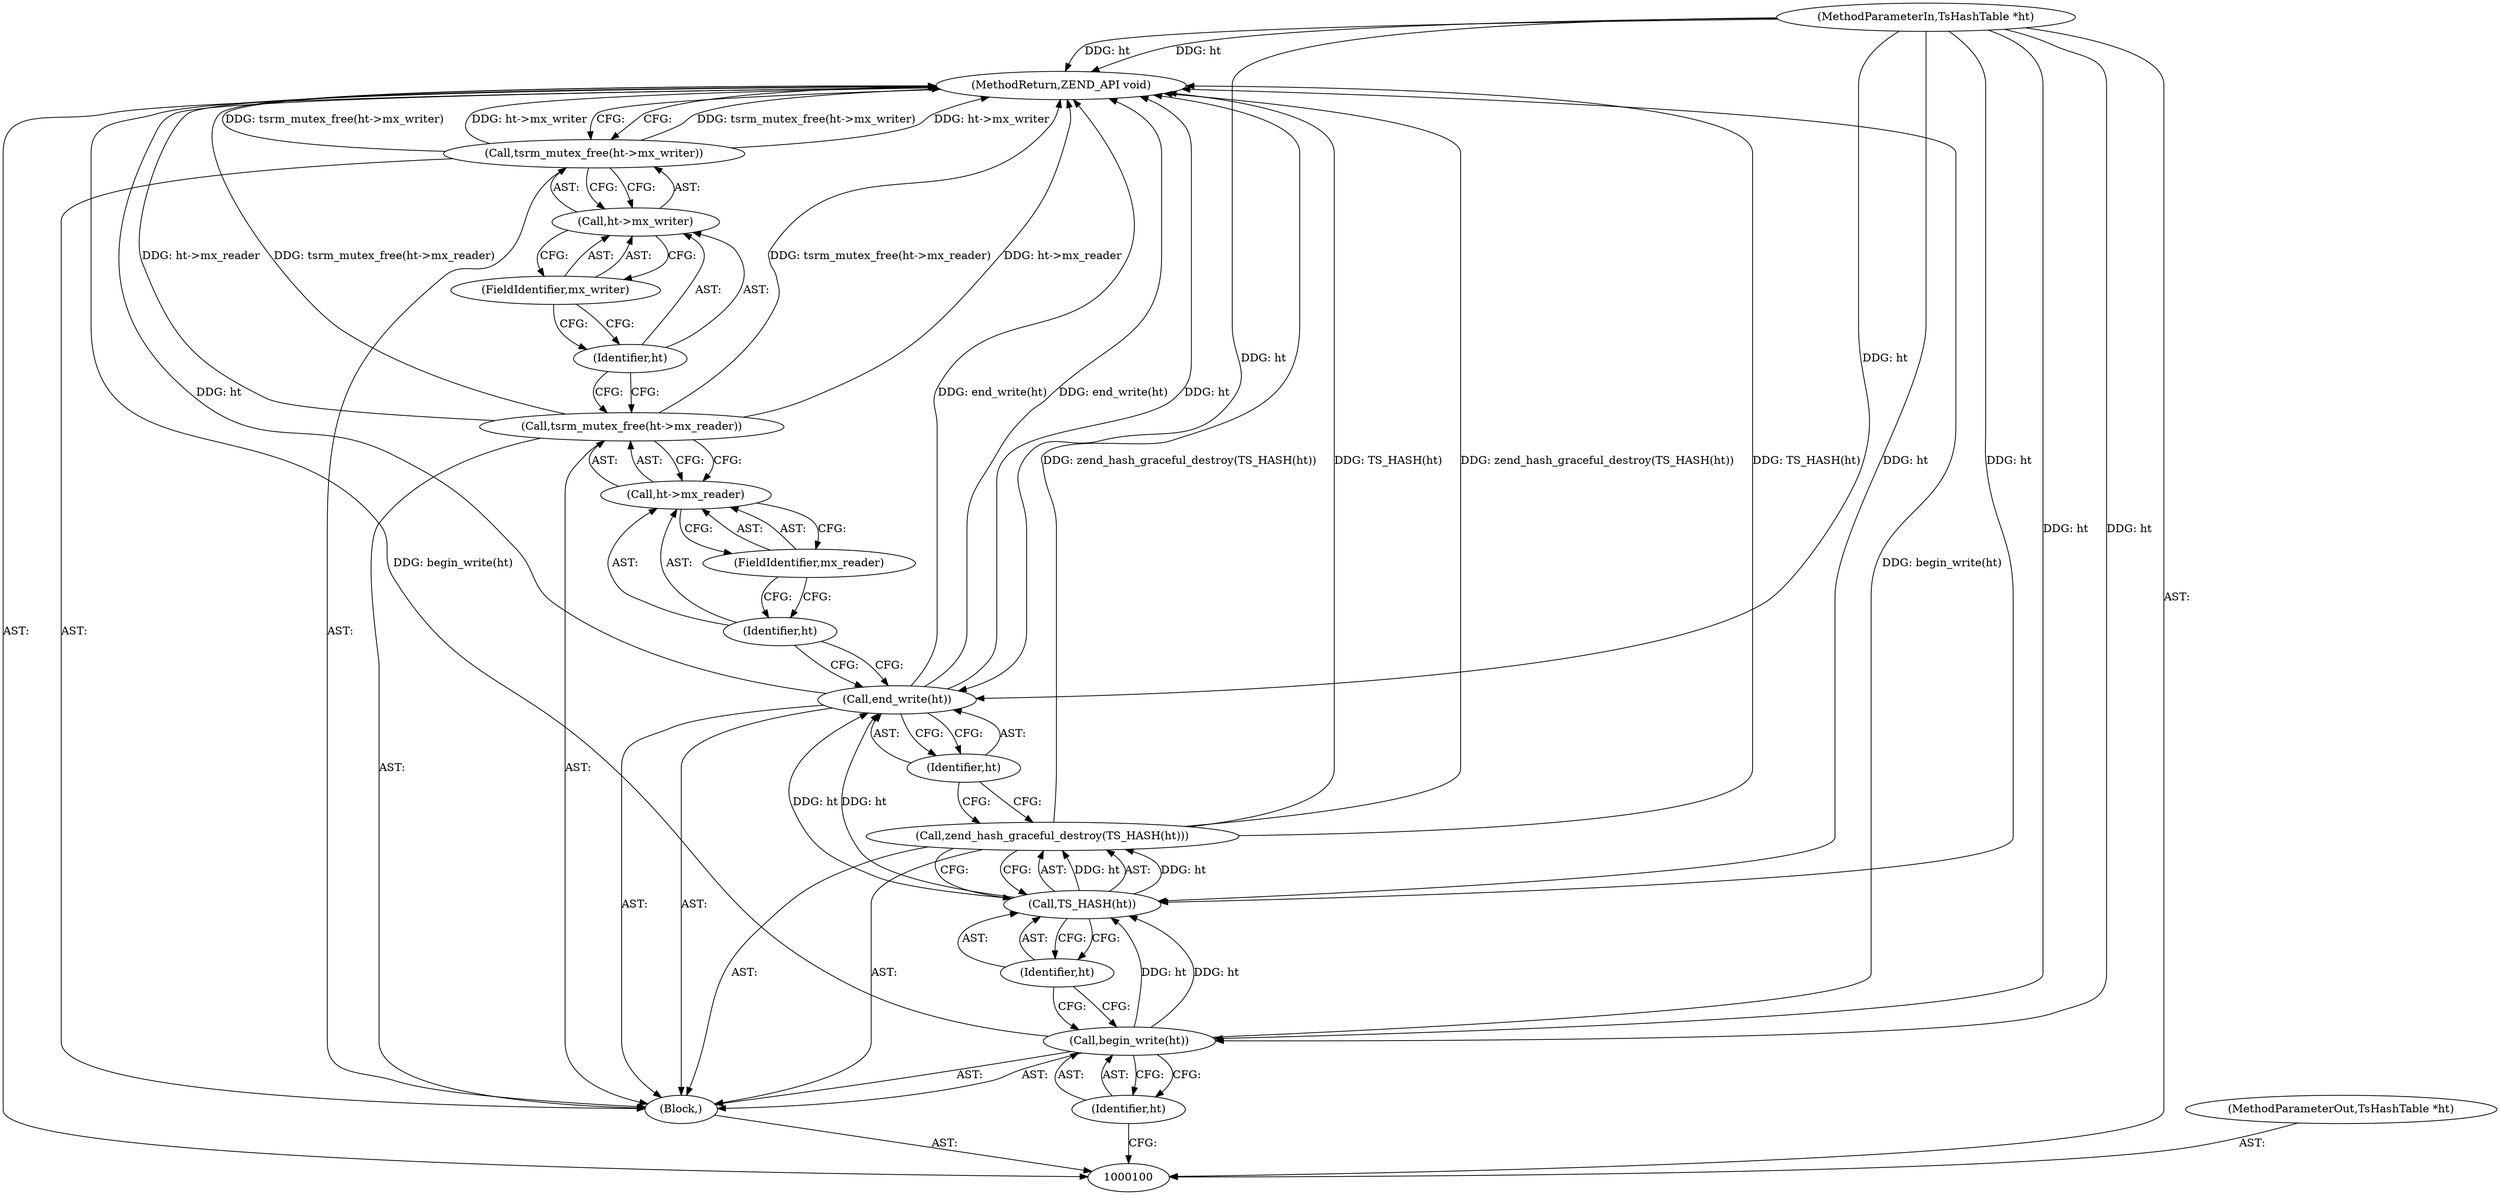 digraph "0_php_2bcf69d073190e4f032d883f3416dea1b027a39e" {
"1000118" [label="(MethodReturn,ZEND_API void)"];
"1000101" [label="(MethodParameterIn,TsHashTable *ht)"];
"1000148" [label="(MethodParameterOut,TsHashTable *ht)"];
"1000102" [label="(Block,)"];
"1000103" [label="(Call,begin_write(ht))"];
"1000104" [label="(Identifier,ht)"];
"1000105" [label="(Call,zend_hash_graceful_destroy(TS_HASH(ht)))"];
"1000106" [label="(Call,TS_HASH(ht))"];
"1000107" [label="(Identifier,ht)"];
"1000108" [label="(Call,end_write(ht))"];
"1000109" [label="(Identifier,ht)"];
"1000111" [label="(Call,ht->mx_reader)"];
"1000112" [label="(Identifier,ht)"];
"1000113" [label="(FieldIdentifier,mx_reader)"];
"1000110" [label="(Call,tsrm_mutex_free(ht->mx_reader))"];
"1000115" [label="(Call,ht->mx_writer)"];
"1000116" [label="(Identifier,ht)"];
"1000117" [label="(FieldIdentifier,mx_writer)"];
"1000114" [label="(Call,tsrm_mutex_free(ht->mx_writer))"];
"1000118" -> "1000100"  [label="AST: "];
"1000118" -> "1000114"  [label="CFG: "];
"1000108" -> "1000118"  [label="DDG: end_write(ht)"];
"1000108" -> "1000118"  [label="DDG: ht"];
"1000105" -> "1000118"  [label="DDG: zend_hash_graceful_destroy(TS_HASH(ht))"];
"1000105" -> "1000118"  [label="DDG: TS_HASH(ht)"];
"1000114" -> "1000118"  [label="DDG: tsrm_mutex_free(ht->mx_writer)"];
"1000114" -> "1000118"  [label="DDG: ht->mx_writer"];
"1000103" -> "1000118"  [label="DDG: begin_write(ht)"];
"1000110" -> "1000118"  [label="DDG: ht->mx_reader"];
"1000110" -> "1000118"  [label="DDG: tsrm_mutex_free(ht->mx_reader)"];
"1000101" -> "1000118"  [label="DDG: ht"];
"1000101" -> "1000100"  [label="AST: "];
"1000101" -> "1000118"  [label="DDG: ht"];
"1000101" -> "1000103"  [label="DDG: ht"];
"1000101" -> "1000106"  [label="DDG: ht"];
"1000101" -> "1000108"  [label="DDG: ht"];
"1000148" -> "1000100"  [label="AST: "];
"1000102" -> "1000100"  [label="AST: "];
"1000103" -> "1000102"  [label="AST: "];
"1000105" -> "1000102"  [label="AST: "];
"1000108" -> "1000102"  [label="AST: "];
"1000110" -> "1000102"  [label="AST: "];
"1000114" -> "1000102"  [label="AST: "];
"1000103" -> "1000102"  [label="AST: "];
"1000103" -> "1000104"  [label="CFG: "];
"1000104" -> "1000103"  [label="AST: "];
"1000107" -> "1000103"  [label="CFG: "];
"1000103" -> "1000118"  [label="DDG: begin_write(ht)"];
"1000101" -> "1000103"  [label="DDG: ht"];
"1000103" -> "1000106"  [label="DDG: ht"];
"1000104" -> "1000103"  [label="AST: "];
"1000104" -> "1000100"  [label="CFG: "];
"1000103" -> "1000104"  [label="CFG: "];
"1000105" -> "1000102"  [label="AST: "];
"1000105" -> "1000106"  [label="CFG: "];
"1000106" -> "1000105"  [label="AST: "];
"1000109" -> "1000105"  [label="CFG: "];
"1000105" -> "1000118"  [label="DDG: zend_hash_graceful_destroy(TS_HASH(ht))"];
"1000105" -> "1000118"  [label="DDG: TS_HASH(ht)"];
"1000106" -> "1000105"  [label="DDG: ht"];
"1000106" -> "1000105"  [label="AST: "];
"1000106" -> "1000107"  [label="CFG: "];
"1000107" -> "1000106"  [label="AST: "];
"1000105" -> "1000106"  [label="CFG: "];
"1000106" -> "1000105"  [label="DDG: ht"];
"1000103" -> "1000106"  [label="DDG: ht"];
"1000101" -> "1000106"  [label="DDG: ht"];
"1000106" -> "1000108"  [label="DDG: ht"];
"1000107" -> "1000106"  [label="AST: "];
"1000107" -> "1000103"  [label="CFG: "];
"1000106" -> "1000107"  [label="CFG: "];
"1000108" -> "1000102"  [label="AST: "];
"1000108" -> "1000109"  [label="CFG: "];
"1000109" -> "1000108"  [label="AST: "];
"1000112" -> "1000108"  [label="CFG: "];
"1000108" -> "1000118"  [label="DDG: end_write(ht)"];
"1000108" -> "1000118"  [label="DDG: ht"];
"1000106" -> "1000108"  [label="DDG: ht"];
"1000101" -> "1000108"  [label="DDG: ht"];
"1000109" -> "1000108"  [label="AST: "];
"1000109" -> "1000105"  [label="CFG: "];
"1000108" -> "1000109"  [label="CFG: "];
"1000111" -> "1000110"  [label="AST: "];
"1000111" -> "1000113"  [label="CFG: "];
"1000112" -> "1000111"  [label="AST: "];
"1000113" -> "1000111"  [label="AST: "];
"1000110" -> "1000111"  [label="CFG: "];
"1000112" -> "1000111"  [label="AST: "];
"1000112" -> "1000108"  [label="CFG: "];
"1000113" -> "1000112"  [label="CFG: "];
"1000113" -> "1000111"  [label="AST: "];
"1000113" -> "1000112"  [label="CFG: "];
"1000111" -> "1000113"  [label="CFG: "];
"1000110" -> "1000102"  [label="AST: "];
"1000110" -> "1000111"  [label="CFG: "];
"1000111" -> "1000110"  [label="AST: "];
"1000116" -> "1000110"  [label="CFG: "];
"1000110" -> "1000118"  [label="DDG: ht->mx_reader"];
"1000110" -> "1000118"  [label="DDG: tsrm_mutex_free(ht->mx_reader)"];
"1000115" -> "1000114"  [label="AST: "];
"1000115" -> "1000117"  [label="CFG: "];
"1000116" -> "1000115"  [label="AST: "];
"1000117" -> "1000115"  [label="AST: "];
"1000114" -> "1000115"  [label="CFG: "];
"1000116" -> "1000115"  [label="AST: "];
"1000116" -> "1000110"  [label="CFG: "];
"1000117" -> "1000116"  [label="CFG: "];
"1000117" -> "1000115"  [label="AST: "];
"1000117" -> "1000116"  [label="CFG: "];
"1000115" -> "1000117"  [label="CFG: "];
"1000114" -> "1000102"  [label="AST: "];
"1000114" -> "1000115"  [label="CFG: "];
"1000115" -> "1000114"  [label="AST: "];
"1000118" -> "1000114"  [label="CFG: "];
"1000114" -> "1000118"  [label="DDG: tsrm_mutex_free(ht->mx_writer)"];
"1000114" -> "1000118"  [label="DDG: ht->mx_writer"];
}

